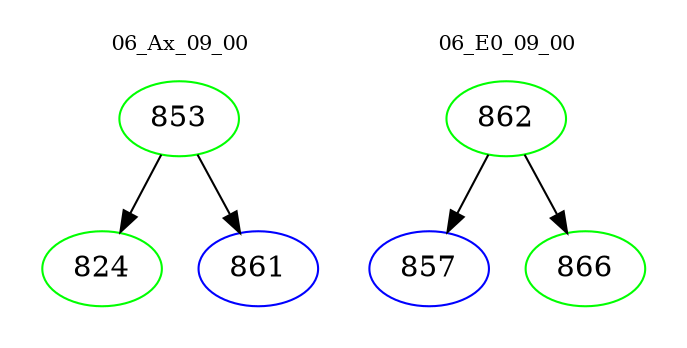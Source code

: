 digraph{
subgraph cluster_0 {
color = white
label = "06_Ax_09_00";
fontsize=10;
T0_853 [label="853", color="green"]
T0_853 -> T0_824 [color="black"]
T0_824 [label="824", color="green"]
T0_853 -> T0_861 [color="black"]
T0_861 [label="861", color="blue"]
}
subgraph cluster_1 {
color = white
label = "06_E0_09_00";
fontsize=10;
T1_862 [label="862", color="green"]
T1_862 -> T1_857 [color="black"]
T1_857 [label="857", color="blue"]
T1_862 -> T1_866 [color="black"]
T1_866 [label="866", color="green"]
}
}
